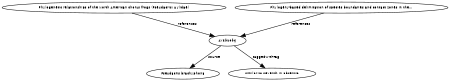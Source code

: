 digraph G {
size="3,3";
node [fontsize=7, fontname="Helvetica"];
edge [fontsize=7, fontname="Helvetica"];
node0 [label="AY291096", width=0.27433100247,height=0.27433100247];
node1 [label="Phylogenetic relationships of the North American chorus frogs (Pseudacris: Hylidae)", width=0.27433100247,height=0.27433100247];
node2 [label="Phylogeny-based delimitation of species boundaries and contact zones in the...", width=0.27433100247,height=0.27433100247];
node3 [label="Pseudacris brachyphona", width=0.27433100247,height=0.27433100247];
node4 [label="similar to seventh in absentia", width=0.27433100247,height=0.27433100247];
node1 -> node0 [label="references"];
node2 -> node0 [label="references"];
node0 -> node3 [label="source"];
node0 -> node4 [label="taggedWithTag"];
}

